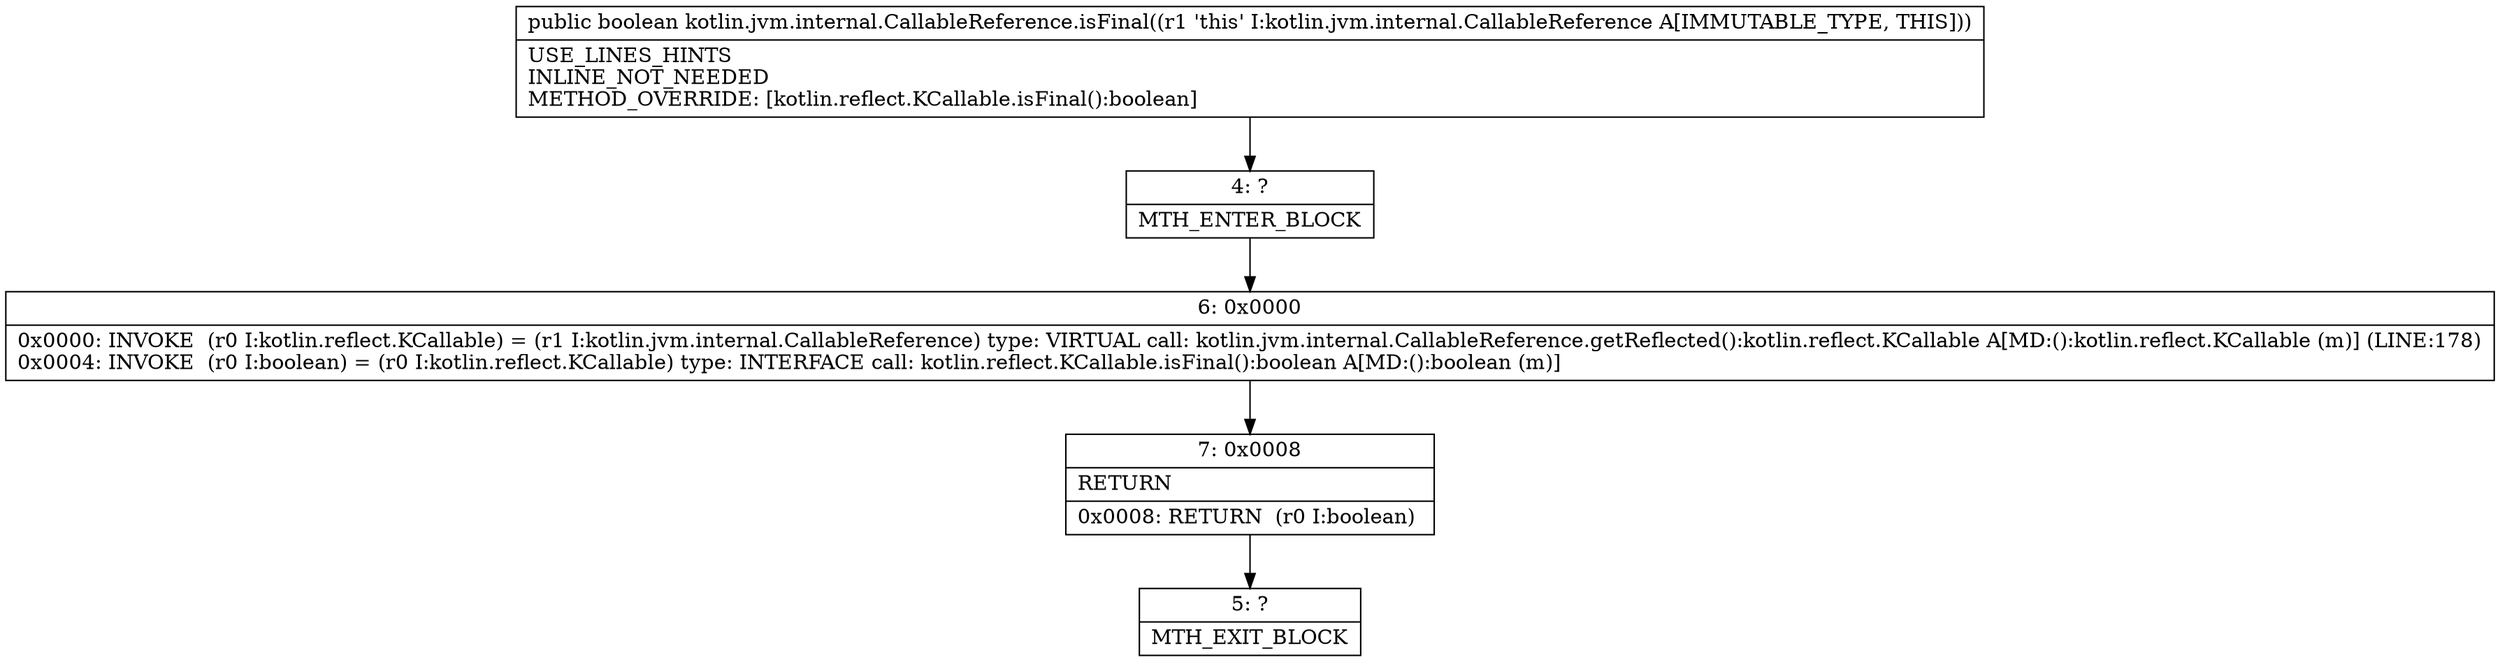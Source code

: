 digraph "CFG forkotlin.jvm.internal.CallableReference.isFinal()Z" {
Node_4 [shape=record,label="{4\:\ ?|MTH_ENTER_BLOCK\l}"];
Node_6 [shape=record,label="{6\:\ 0x0000|0x0000: INVOKE  (r0 I:kotlin.reflect.KCallable) = (r1 I:kotlin.jvm.internal.CallableReference) type: VIRTUAL call: kotlin.jvm.internal.CallableReference.getReflected():kotlin.reflect.KCallable A[MD:():kotlin.reflect.KCallable (m)] (LINE:178)\l0x0004: INVOKE  (r0 I:boolean) = (r0 I:kotlin.reflect.KCallable) type: INTERFACE call: kotlin.reflect.KCallable.isFinal():boolean A[MD:():boolean (m)]\l}"];
Node_7 [shape=record,label="{7\:\ 0x0008|RETURN\l|0x0008: RETURN  (r0 I:boolean) \l}"];
Node_5 [shape=record,label="{5\:\ ?|MTH_EXIT_BLOCK\l}"];
MethodNode[shape=record,label="{public boolean kotlin.jvm.internal.CallableReference.isFinal((r1 'this' I:kotlin.jvm.internal.CallableReference A[IMMUTABLE_TYPE, THIS]))  | USE_LINES_HINTS\lINLINE_NOT_NEEDED\lMETHOD_OVERRIDE: [kotlin.reflect.KCallable.isFinal():boolean]\l}"];
MethodNode -> Node_4;Node_4 -> Node_6;
Node_6 -> Node_7;
Node_7 -> Node_5;
}

